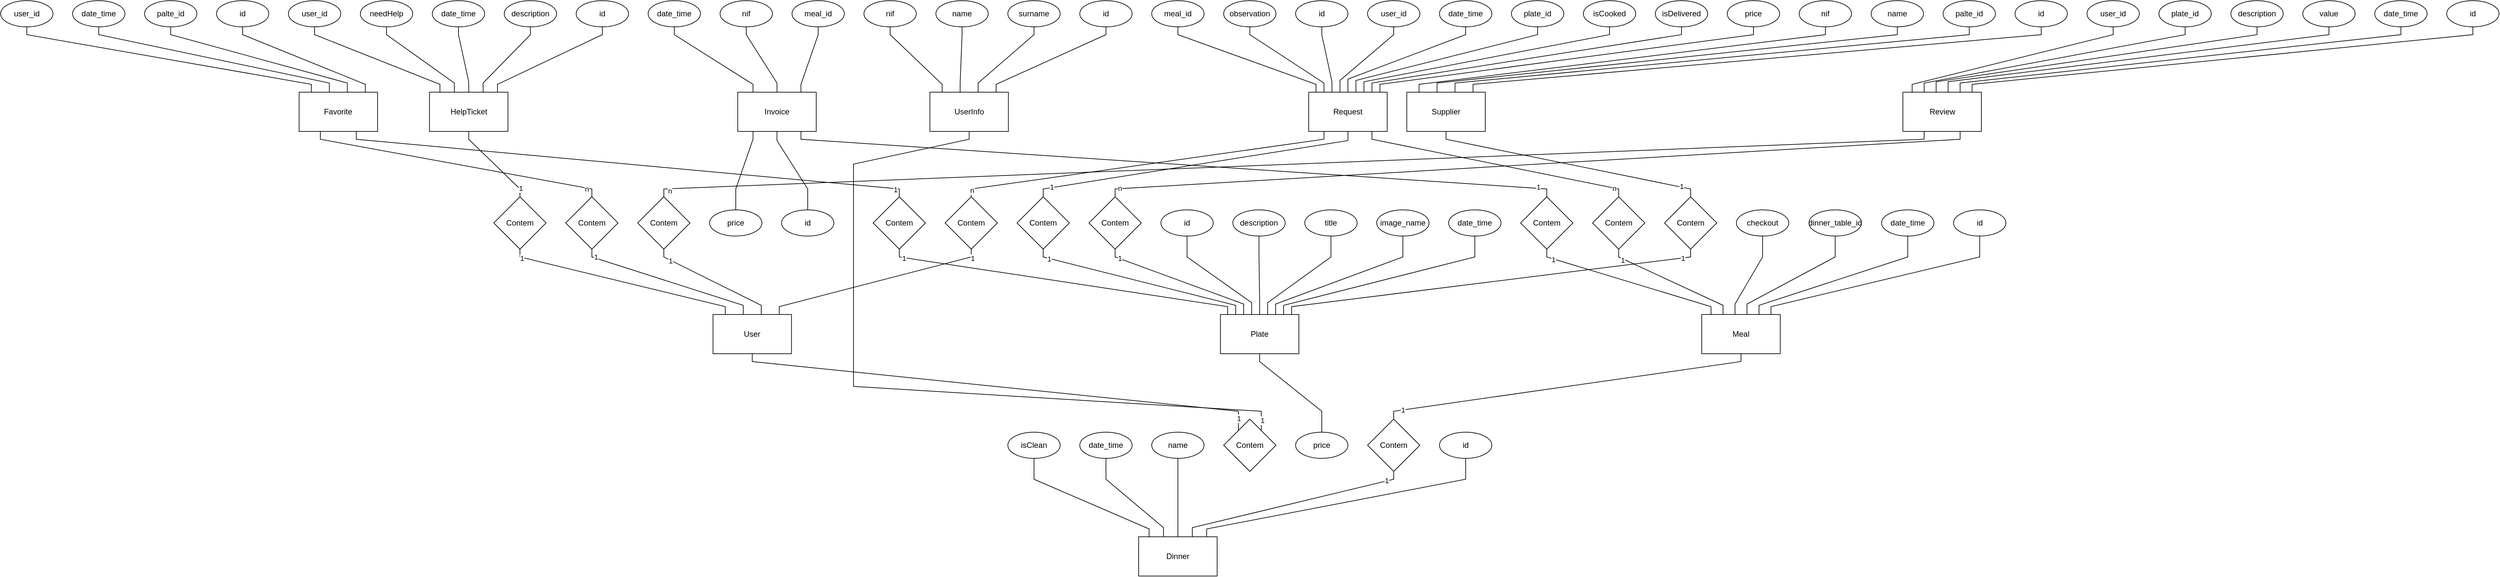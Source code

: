 <mxfile version="22.1.3" type="device">
  <diagram id="C5RBs43oDa-KdzZeNtuy" name="Page-1">
    <mxGraphModel dx="1100" dy="625" grid="1" gridSize="10" guides="1" tooltips="1" connect="1" arrows="1" fold="1" page="1" pageScale="1" pageWidth="827" pageHeight="1169" math="0" shadow="0">
      <root>
        <mxCell id="WIyWlLk6GJQsqaUBKTNV-0" />
        <mxCell id="WIyWlLk6GJQsqaUBKTNV-1" parent="WIyWlLk6GJQsqaUBKTNV-0" />
        <mxCell id="crTm-84iP_dX2z0zRbLP-1" value="Dinner" style="rounded=0;whiteSpace=wrap;html=1;" parent="WIyWlLk6GJQsqaUBKTNV-1" vertex="1">
          <mxGeometry x="1740" y="820" width="120" height="60" as="geometry" />
        </mxCell>
        <mxCell id="crTm-84iP_dX2z0zRbLP-44" style="edgeStyle=orthogonalEdgeStyle;rounded=0;orthogonalLoop=1;jettySize=auto;html=1;exitDx=0;exitDy=0;noEdgeStyle=1;orthogonal=1;endArrow=none;endFill=0;" parent="WIyWlLk6GJQsqaUBKTNV-1" source="crTm-84iP_dX2z0zRbLP-2" target="crTm-84iP_dX2z0zRbLP-41" edge="1">
          <mxGeometry relative="1" as="geometry">
            <Array as="points">
              <mxPoint x="488.833" y="212" />
              <mxPoint x="904" y="288" />
            </Array>
          </mxGeometry>
        </mxCell>
        <mxCell id="zlERrwY3Ksykcgf0b52f-71" value="n" style="edgeLabel;html=1;align=center;verticalAlign=middle;resizable=0;points=[];" vertex="1" connectable="0" parent="crTm-84iP_dX2z0zRbLP-44">
          <mxGeometry x="0.908" y="-1" relative="1" as="geometry">
            <mxPoint as="offset" />
          </mxGeometry>
        </mxCell>
        <mxCell id="crTm-84iP_dX2z0zRbLP-46" style="edgeStyle=orthogonalEdgeStyle;rounded=0;orthogonalLoop=1;jettySize=auto;html=1;exitDx=0;exitDy=0;noEdgeStyle=1;orthogonal=1;endArrow=none;endFill=0;" parent="WIyWlLk6GJQsqaUBKTNV-1" source="crTm-84iP_dX2z0zRbLP-2" target="crTm-84iP_dX2z0zRbLP-40" edge="1">
          <mxGeometry relative="1" as="geometry">
            <Array as="points">
              <mxPoint x="543.833" y="212" />
              <mxPoint x="1374" y="288" />
            </Array>
          </mxGeometry>
        </mxCell>
        <mxCell id="zlERrwY3Ksykcgf0b52f-74" value="1" style="edgeLabel;html=1;align=center;verticalAlign=middle;resizable=0;points=[];" vertex="1" connectable="0" parent="crTm-84iP_dX2z0zRbLP-46">
          <mxGeometry x="0.958" y="-1" relative="1" as="geometry">
            <mxPoint as="offset" />
          </mxGeometry>
        </mxCell>
        <mxCell id="crTm-84iP_dX2z0zRbLP-2" value="Favorite" style="rounded=0;whiteSpace=wrap;html=1;" parent="WIyWlLk6GJQsqaUBKTNV-1" vertex="1">
          <mxGeometry x="456.333" y="140" width="120" height="60" as="geometry" />
        </mxCell>
        <mxCell id="crTm-84iP_dX2z0zRbLP-42" style="edgeStyle=orthogonalEdgeStyle;rounded=0;orthogonalLoop=1;jettySize=auto;html=1;exitDx=0;exitDy=0;noEdgeStyle=1;orthogonal=1;endArrow=none;endFill=0;" parent="WIyWlLk6GJQsqaUBKTNV-1" source="crTm-84iP_dX2z0zRbLP-3" target="crTm-84iP_dX2z0zRbLP-39" edge="1">
          <mxGeometry relative="1" as="geometry">
            <Array as="points">
              <mxPoint x="715.667" y="212" />
              <mxPoint x="794" y="288" />
            </Array>
          </mxGeometry>
        </mxCell>
        <mxCell id="zlERrwY3Ksykcgf0b52f-58" value="1" style="edgeLabel;html=1;align=center;verticalAlign=middle;resizable=0;points=[];" vertex="1" connectable="0" parent="crTm-84iP_dX2z0zRbLP-42">
          <mxGeometry x="0.817" y="2" relative="1" as="geometry">
            <mxPoint x="-1" y="-1" as="offset" />
          </mxGeometry>
        </mxCell>
        <mxCell id="crTm-84iP_dX2z0zRbLP-3" value="HelpTicket" style="rounded=0;whiteSpace=wrap;html=1;" parent="WIyWlLk6GJQsqaUBKTNV-1" vertex="1">
          <mxGeometry x="655.667" y="140" width="120" height="60" as="geometry" />
        </mxCell>
        <mxCell id="crTm-84iP_dX2z0zRbLP-37" style="edgeStyle=orthogonalEdgeStyle;rounded=0;orthogonalLoop=1;jettySize=auto;html=1;exitDx=0;exitDy=0;noEdgeStyle=1;orthogonal=1;endArrow=none;endFill=0;" parent="WIyWlLk6GJQsqaUBKTNV-1" source="crTm-84iP_dX2z0zRbLP-4" target="crTm-84iP_dX2z0zRbLP-36" edge="1">
          <mxGeometry relative="1" as="geometry">
            <Array as="points">
              <mxPoint x="1223.667" y="212" />
              <mxPoint x="2364" y="288" />
            </Array>
          </mxGeometry>
        </mxCell>
        <mxCell id="zlERrwY3Ksykcgf0b52f-83" value="1" style="edgeLabel;html=1;align=center;verticalAlign=middle;resizable=0;points=[];" vertex="1" connectable="0" parent="crTm-84iP_dX2z0zRbLP-37">
          <mxGeometry x="0.957" y="2" relative="1" as="geometry">
            <mxPoint x="-1" as="offset" />
          </mxGeometry>
        </mxCell>
        <mxCell id="crTm-84iP_dX2z0zRbLP-79" style="edgeStyle=orthogonalEdgeStyle;rounded=0;orthogonalLoop=1;jettySize=auto;html=1;noEdgeStyle=1;orthogonal=1;endArrow=none;endFill=0;" parent="WIyWlLk6GJQsqaUBKTNV-1" source="crTm-84iP_dX2z0zRbLP-4" target="crTm-84iP_dX2z0zRbLP-74" edge="1">
          <mxGeometry relative="1" as="geometry">
            <Array as="points">
              <mxPoint x="1187" y="214" />
              <mxPoint x="1234" y="288" />
            </Array>
          </mxGeometry>
        </mxCell>
        <mxCell id="crTm-84iP_dX2z0zRbLP-80" style="edgeStyle=orthogonalEdgeStyle;rounded=0;orthogonalLoop=1;jettySize=auto;html=1;noEdgeStyle=1;orthogonal=1;endArrow=none;endFill=0;" parent="WIyWlLk6GJQsqaUBKTNV-1" source="crTm-84iP_dX2z0zRbLP-4" target="crTm-84iP_dX2z0zRbLP-75" edge="1">
          <mxGeometry relative="1" as="geometry">
            <Array as="points">
              <mxPoint x="1150.333" y="212" />
              <mxPoint x="1124" y="288" />
            </Array>
          </mxGeometry>
        </mxCell>
        <mxCell id="crTm-84iP_dX2z0zRbLP-4" value="Invoice" style="rounded=0;whiteSpace=wrap;html=1;" parent="WIyWlLk6GJQsqaUBKTNV-1" vertex="1">
          <mxGeometry x="1127" y="140" width="120" height="60" as="geometry" />
        </mxCell>
        <mxCell id="crTm-84iP_dX2z0zRbLP-34" style="edgeStyle=orthogonalEdgeStyle;rounded=0;orthogonalLoop=1;jettySize=auto;html=1;exitDx=0;exitDy=0;entryDx=0;entryDy=0;noEdgeStyle=1;orthogonal=1;endArrow=none;endFill=0;" parent="WIyWlLk6GJQsqaUBKTNV-1" source="crTm-84iP_dX2z0zRbLP-5" target="crTm-84iP_dX2z0zRbLP-33" edge="1">
          <mxGeometry relative="1" as="geometry">
            <Array as="points">
              <mxPoint x="2661" y="552" />
              <mxPoint x="2130" y="628" />
            </Array>
          </mxGeometry>
        </mxCell>
        <mxCell id="zlERrwY3Ksykcgf0b52f-62" value="1" style="edgeLabel;html=1;align=center;verticalAlign=middle;resizable=0;points=[];" vertex="1" connectable="0" parent="crTm-84iP_dX2z0zRbLP-34">
          <mxGeometry x="0.906" y="-1" relative="1" as="geometry">
            <mxPoint y="1" as="offset" />
          </mxGeometry>
        </mxCell>
        <mxCell id="crTm-84iP_dX2z0zRbLP-5" value="Meal" style="rounded=0;whiteSpace=wrap;html=1;" parent="WIyWlLk6GJQsqaUBKTNV-1" vertex="1">
          <mxGeometry x="2601" y="480" width="120" height="60" as="geometry" />
        </mxCell>
        <mxCell id="zlERrwY3Ksykcgf0b52f-44" style="edgeStyle=orthogonalEdgeStyle;rounded=0;orthogonalLoop=1;jettySize=auto;html=1;noEdgeStyle=1;orthogonal=1;endArrow=none;endFill=0;" edge="1" parent="WIyWlLk6GJQsqaUBKTNV-1" source="crTm-84iP_dX2z0zRbLP-6" target="zlERrwY3Ksykcgf0b52f-40">
          <mxGeometry relative="1" as="geometry">
            <Array as="points">
              <mxPoint x="1925" y="552" />
              <mxPoint x="2020" y="628" />
            </Array>
          </mxGeometry>
        </mxCell>
        <mxCell id="crTm-84iP_dX2z0zRbLP-6" value="Plate" style="rounded=0;whiteSpace=wrap;html=1;" parent="WIyWlLk6GJQsqaUBKTNV-1" vertex="1">
          <mxGeometry x="1865" y="480" width="120" height="60" as="geometry" />
        </mxCell>
        <mxCell id="crTm-84iP_dX2z0zRbLP-27" style="edgeStyle=orthogonalEdgeStyle;rounded=0;orthogonalLoop=1;jettySize=auto;html=1;exitDx=0;exitDy=0;noEdgeStyle=1;orthogonal=1;endArrow=none;endFill=0;" parent="WIyWlLk6GJQsqaUBKTNV-1" source="crTm-84iP_dX2z0zRbLP-7" target="crTm-84iP_dX2z0zRbLP-26" edge="1">
          <mxGeometry relative="1" as="geometry">
            <Array as="points">
              <mxPoint x="2060" y="214" />
              <mxPoint x="1594" y="288" />
            </Array>
          </mxGeometry>
        </mxCell>
        <mxCell id="zlERrwY3Ksykcgf0b52f-79" value="1" style="edgeLabel;html=1;align=center;verticalAlign=middle;resizable=0;points=[];" vertex="1" connectable="0" parent="crTm-84iP_dX2z0zRbLP-27">
          <mxGeometry x="0.901" y="-1" relative="1" as="geometry">
            <mxPoint as="offset" />
          </mxGeometry>
        </mxCell>
        <mxCell id="crTm-84iP_dX2z0zRbLP-28" style="edgeStyle=orthogonalEdgeStyle;rounded=0;orthogonalLoop=1;jettySize=auto;html=1;exitDx=0;exitDy=0;noEdgeStyle=1;orthogonal=1;endArrow=none;endFill=0;" parent="WIyWlLk6GJQsqaUBKTNV-1" source="crTm-84iP_dX2z0zRbLP-7" target="crTm-84iP_dX2z0zRbLP-24" edge="1">
          <mxGeometry relative="1" as="geometry">
            <Array as="points">
              <mxPoint x="2023.333" y="212" />
              <mxPoint x="1484" y="288" />
            </Array>
          </mxGeometry>
        </mxCell>
        <mxCell id="zlERrwY3Ksykcgf0b52f-77" value="n" style="edgeLabel;html=1;align=center;verticalAlign=middle;resizable=0;points=[];" vertex="1" connectable="0" parent="crTm-84iP_dX2z0zRbLP-28">
          <mxGeometry x="0.955" y="1" relative="1" as="geometry">
            <mxPoint y="1" as="offset" />
          </mxGeometry>
        </mxCell>
        <mxCell id="crTm-84iP_dX2z0zRbLP-29" style="edgeStyle=orthogonalEdgeStyle;rounded=0;orthogonalLoop=1;jettySize=auto;html=1;exitDx=0;exitDy=0;noEdgeStyle=1;orthogonal=1;endArrow=none;endFill=0;" parent="WIyWlLk6GJQsqaUBKTNV-1" source="crTm-84iP_dX2z0zRbLP-7" target="crTm-84iP_dX2z0zRbLP-25" edge="1">
          <mxGeometry relative="1" as="geometry">
            <Array as="points">
              <mxPoint x="2096.667" y="212" />
              <mxPoint x="2474" y="288" />
            </Array>
          </mxGeometry>
        </mxCell>
        <mxCell id="zlERrwY3Ksykcgf0b52f-85" value="n" style="edgeLabel;html=1;align=center;verticalAlign=middle;resizable=0;points=[];" vertex="1" connectable="0" parent="crTm-84iP_dX2z0zRbLP-29">
          <mxGeometry x="0.908" relative="1" as="geometry">
            <mxPoint as="offset" />
          </mxGeometry>
        </mxCell>
        <mxCell id="crTm-84iP_dX2z0zRbLP-7" value="Request" style="rounded=0;whiteSpace=wrap;html=1;" parent="WIyWlLk6GJQsqaUBKTNV-1" vertex="1">
          <mxGeometry x="2000" y="140" width="120" height="60" as="geometry" />
        </mxCell>
        <mxCell id="crTm-84iP_dX2z0zRbLP-20" style="edgeStyle=orthogonalEdgeStyle;rounded=0;orthogonalLoop=1;jettySize=auto;html=1;exitDx=0;exitDy=0;entryDx=0;entryDy=0;noEdgeStyle=1;orthogonal=1;endArrow=none;endFill=0;" parent="WIyWlLk6GJQsqaUBKTNV-1" source="crTm-84iP_dX2z0zRbLP-8" target="crTm-84iP_dX2z0zRbLP-18" edge="1">
          <mxGeometry relative="1" as="geometry">
            <Array as="points">
              <mxPoint x="2941" y="212" />
              <mxPoint x="1014" y="288" />
            </Array>
          </mxGeometry>
        </mxCell>
        <mxCell id="zlERrwY3Ksykcgf0b52f-73" value="n" style="edgeLabel;html=1;align=center;verticalAlign=middle;resizable=0;points=[];" vertex="1" connectable="0" parent="crTm-84iP_dX2z0zRbLP-20">
          <mxGeometry x="0.979" y="3" relative="1" as="geometry">
            <mxPoint as="offset" />
          </mxGeometry>
        </mxCell>
        <mxCell id="crTm-84iP_dX2z0zRbLP-21" style="edgeStyle=orthogonalEdgeStyle;rounded=0;orthogonalLoop=1;jettySize=auto;html=1;exitDx=0;exitDy=0;noEdgeStyle=1;orthogonal=1;endArrow=none;endFill=0;" parent="WIyWlLk6GJQsqaUBKTNV-1" source="crTm-84iP_dX2z0zRbLP-8" target="crTm-84iP_dX2z0zRbLP-19" edge="1">
          <mxGeometry relative="1" as="geometry">
            <Array as="points">
              <mxPoint x="2996" y="212" />
              <mxPoint x="1704" y="288" />
            </Array>
          </mxGeometry>
        </mxCell>
        <mxCell id="zlERrwY3Ksykcgf0b52f-81" value="n" style="edgeLabel;html=1;align=center;verticalAlign=middle;resizable=0;points=[];" vertex="1" connectable="0" parent="crTm-84iP_dX2z0zRbLP-21">
          <mxGeometry x="0.971" y="-1" relative="1" as="geometry">
            <mxPoint as="offset" />
          </mxGeometry>
        </mxCell>
        <mxCell id="crTm-84iP_dX2z0zRbLP-8" value="Review" style="rounded=0;whiteSpace=wrap;html=1;" parent="WIyWlLk6GJQsqaUBKTNV-1" vertex="1">
          <mxGeometry x="2908.5" y="140" width="120" height="60" as="geometry" />
        </mxCell>
        <mxCell id="crTm-84iP_dX2z0zRbLP-13" style="edgeStyle=orthogonalEdgeStyle;rounded=0;orthogonalLoop=1;jettySize=auto;html=1;exitDx=0;exitDy=0;entryDx=0;entryDy=0;noEdgeStyle=1;orthogonal=1;endArrow=none;endFill=0;" parent="WIyWlLk6GJQsqaUBKTNV-1" source="crTm-84iP_dX2z0zRbLP-9" target="crTm-84iP_dX2z0zRbLP-12" edge="1">
          <mxGeometry relative="1" as="geometry">
            <Array as="points">
              <mxPoint x="2210" y="212" />
              <mxPoint x="2584" y="288" />
            </Array>
          </mxGeometry>
        </mxCell>
        <mxCell id="zlERrwY3Ksykcgf0b52f-64" value="1" style="edgeLabel;html=1;align=center;verticalAlign=middle;resizable=0;points=[];" vertex="1" connectable="0" parent="crTm-84iP_dX2z0zRbLP-13">
          <mxGeometry x="0.867" y="1" relative="1" as="geometry">
            <mxPoint as="offset" />
          </mxGeometry>
        </mxCell>
        <mxCell id="crTm-84iP_dX2z0zRbLP-9" value="Supplier" style="rounded=0;whiteSpace=wrap;html=1;" parent="WIyWlLk6GJQsqaUBKTNV-1" vertex="1">
          <mxGeometry x="2150" y="140" width="120" height="60" as="geometry" />
        </mxCell>
        <mxCell id="crTm-84iP_dX2z0zRbLP-17" style="edgeStyle=orthogonalEdgeStyle;rounded=0;orthogonalLoop=1;jettySize=auto;html=1;noEdgeStyle=1;orthogonal=1;endArrow=none;endFill=0;" parent="WIyWlLk6GJQsqaUBKTNV-1" source="crTm-84iP_dX2z0zRbLP-10" target="crTm-84iP_dX2z0zRbLP-15" edge="1">
          <mxGeometry relative="1" as="geometry">
            <Array as="points">
              <mxPoint x="1480.8" y="212" />
              <mxPoint x="1304" y="250" />
              <mxPoint x="1304" y="430" />
              <mxPoint x="1304" y="430" />
              <mxPoint x="1304" y="590" />
              <mxPoint x="1927.5" y="628" />
            </Array>
          </mxGeometry>
        </mxCell>
        <mxCell id="zlERrwY3Ksykcgf0b52f-60" value="1" style="edgeLabel;html=1;align=center;verticalAlign=middle;resizable=0;points=[];" vertex="1" connectable="0" parent="crTm-84iP_dX2z0zRbLP-17">
          <mxGeometry x="0.974" y="1" relative="1" as="geometry">
            <mxPoint as="offset" />
          </mxGeometry>
        </mxCell>
        <mxCell id="crTm-84iP_dX2z0zRbLP-10" value="UserInfo" style="rounded=0;whiteSpace=wrap;html=1;" parent="WIyWlLk6GJQsqaUBKTNV-1" vertex="1">
          <mxGeometry x="1420.8" y="140" width="120" height="60" as="geometry" />
        </mxCell>
        <mxCell id="crTm-84iP_dX2z0zRbLP-16" style="edgeStyle=orthogonalEdgeStyle;rounded=0;orthogonalLoop=1;jettySize=auto;html=1;exitDx=0;exitDy=0;noEdgeStyle=1;orthogonal=1;endArrow=none;endFill=0;" parent="WIyWlLk6GJQsqaUBKTNV-1" source="crTm-84iP_dX2z0zRbLP-11" target="crTm-84iP_dX2z0zRbLP-15" edge="1">
          <mxGeometry relative="1" as="geometry">
            <Array as="points">
              <mxPoint x="1149.2" y="552" />
              <mxPoint x="1892.5" y="628" />
            </Array>
          </mxGeometry>
        </mxCell>
        <mxCell id="zlERrwY3Ksykcgf0b52f-61" value="1" style="edgeLabel;html=1;align=center;verticalAlign=middle;resizable=0;points=[];" vertex="1" connectable="0" parent="crTm-84iP_dX2z0zRbLP-16">
          <mxGeometry x="0.953" relative="1" as="geometry">
            <mxPoint as="offset" />
          </mxGeometry>
        </mxCell>
        <mxCell id="crTm-84iP_dX2z0zRbLP-11" value="User" style="rounded=0;whiteSpace=wrap;html=1;" parent="WIyWlLk6GJQsqaUBKTNV-1" vertex="1">
          <mxGeometry x="1089.2" y="480" width="120" height="60" as="geometry" />
        </mxCell>
        <mxCell id="crTm-84iP_dX2z0zRbLP-14" style="edgeStyle=orthogonalEdgeStyle;rounded=0;orthogonalLoop=1;jettySize=auto;html=1;exitDx=0;exitDy=0;noEdgeStyle=1;orthogonal=1;endArrow=none;endFill=0;" parent="WIyWlLk6GJQsqaUBKTNV-1" source="crTm-84iP_dX2z0zRbLP-12" target="crTm-84iP_dX2z0zRbLP-6" edge="1">
          <mxGeometry relative="1" as="geometry">
            <Array as="points">
              <mxPoint x="2584" y="392" />
              <mxPoint x="1973.889" y="468" />
            </Array>
          </mxGeometry>
        </mxCell>
        <mxCell id="zlERrwY3Ksykcgf0b52f-65" value="1" style="edgeLabel;html=1;align=center;verticalAlign=middle;resizable=0;points=[];" vertex="1" connectable="0" parent="crTm-84iP_dX2z0zRbLP-14">
          <mxGeometry x="-0.925" relative="1" as="geometry">
            <mxPoint as="offset" />
          </mxGeometry>
        </mxCell>
        <mxCell id="crTm-84iP_dX2z0zRbLP-12" value="Contem" style="rhombus;whiteSpace=wrap;html=1;" parent="WIyWlLk6GJQsqaUBKTNV-1" vertex="1">
          <mxGeometry x="2544" y="300" width="80" height="80" as="geometry" />
        </mxCell>
        <mxCell id="crTm-84iP_dX2z0zRbLP-15" value="Contem" style="rhombus;whiteSpace=wrap;html=1;" parent="WIyWlLk6GJQsqaUBKTNV-1" vertex="1">
          <mxGeometry x="1870" y="640" width="80" height="80" as="geometry" />
        </mxCell>
        <mxCell id="crTm-84iP_dX2z0zRbLP-23" style="edgeStyle=orthogonalEdgeStyle;rounded=0;orthogonalLoop=1;jettySize=auto;html=1;exitDx=0;exitDy=0;entryDx=0;entryDy=0;noEdgeStyle=1;orthogonal=1;endArrow=none;endFill=0;" parent="WIyWlLk6GJQsqaUBKTNV-1" source="crTm-84iP_dX2z0zRbLP-18" target="crTm-84iP_dX2z0zRbLP-11" edge="1">
          <mxGeometry relative="1" as="geometry">
            <Array as="points">
              <mxPoint x="1014" y="392" />
              <mxPoint x="1162.95" y="466" />
            </Array>
          </mxGeometry>
        </mxCell>
        <mxCell id="zlERrwY3Ksykcgf0b52f-72" value="1" style="edgeLabel;html=1;align=center;verticalAlign=middle;resizable=0;points=[];" vertex="1" connectable="0" parent="crTm-84iP_dX2z0zRbLP-23">
          <mxGeometry x="-0.761" y="-1" relative="1" as="geometry">
            <mxPoint as="offset" />
          </mxGeometry>
        </mxCell>
        <mxCell id="crTm-84iP_dX2z0zRbLP-18" value="Contem" style="rhombus;whiteSpace=wrap;html=1;" parent="WIyWlLk6GJQsqaUBKTNV-1" vertex="1">
          <mxGeometry x="974" y="300" width="80" height="80" as="geometry" />
        </mxCell>
        <mxCell id="crTm-84iP_dX2z0zRbLP-22" style="edgeStyle=orthogonalEdgeStyle;rounded=0;orthogonalLoop=1;jettySize=auto;html=1;noEdgeStyle=1;orthogonal=1;endArrow=none;endFill=0;" parent="WIyWlLk6GJQsqaUBKTNV-1" source="crTm-84iP_dX2z0zRbLP-19" target="crTm-84iP_dX2z0zRbLP-6" edge="1">
          <mxGeometry relative="1" as="geometry">
            <Array as="points">
              <mxPoint x="1704" y="392" />
              <mxPoint x="1900.556" y="464" />
            </Array>
          </mxGeometry>
        </mxCell>
        <mxCell id="zlERrwY3Ksykcgf0b52f-80" value="1" style="edgeLabel;html=1;align=center;verticalAlign=middle;resizable=0;points=[];" vertex="1" connectable="0" parent="crTm-84iP_dX2z0zRbLP-22">
          <mxGeometry x="-0.836" y="1" relative="1" as="geometry">
            <mxPoint x="-1" as="offset" />
          </mxGeometry>
        </mxCell>
        <mxCell id="crTm-84iP_dX2z0zRbLP-19" value="Contem" style="rhombus;whiteSpace=wrap;html=1;" parent="WIyWlLk6GJQsqaUBKTNV-1" vertex="1">
          <mxGeometry x="1664" y="300" width="80" height="80" as="geometry" />
        </mxCell>
        <mxCell id="crTm-84iP_dX2z0zRbLP-31" style="edgeStyle=orthogonalEdgeStyle;rounded=0;orthogonalLoop=1;jettySize=auto;html=1;noEdgeStyle=1;orthogonal=1;endArrow=none;endFill=0;" parent="WIyWlLk6GJQsqaUBKTNV-1" source="crTm-84iP_dX2z0zRbLP-24" target="crTm-84iP_dX2z0zRbLP-11" edge="1">
          <mxGeometry relative="1" as="geometry">
            <Array as="points">
              <mxPoint x="1484" y="392" />
              <mxPoint x="1190.45" y="468" />
            </Array>
          </mxGeometry>
        </mxCell>
        <mxCell id="zlERrwY3Ksykcgf0b52f-76" value="1" style="edgeLabel;html=1;align=center;verticalAlign=middle;resizable=0;points=[];" vertex="1" connectable="0" parent="crTm-84iP_dX2z0zRbLP-31">
          <mxGeometry x="-0.927" y="2" relative="1" as="geometry">
            <mxPoint x="1" as="offset" />
          </mxGeometry>
        </mxCell>
        <mxCell id="crTm-84iP_dX2z0zRbLP-24" value="Contem" style="rhombus;whiteSpace=wrap;html=1;" parent="WIyWlLk6GJQsqaUBKTNV-1" vertex="1">
          <mxGeometry x="1444" y="300" width="80" height="80" as="geometry" />
        </mxCell>
        <mxCell id="crTm-84iP_dX2z0zRbLP-30" style="edgeStyle=orthogonalEdgeStyle;rounded=0;orthogonalLoop=1;jettySize=auto;html=1;exitDx=0;exitDy=0;noEdgeStyle=1;orthogonal=1;endArrow=none;endFill=0;" parent="WIyWlLk6GJQsqaUBKTNV-1" source="crTm-84iP_dX2z0zRbLP-25" target="crTm-84iP_dX2z0zRbLP-5" edge="1">
          <mxGeometry relative="1" as="geometry">
            <Array as="points">
              <mxPoint x="2474" y="392" />
              <mxPoint x="2633.5" y="466" />
            </Array>
          </mxGeometry>
        </mxCell>
        <mxCell id="zlERrwY3Ksykcgf0b52f-84" value="1" style="edgeLabel;html=1;align=center;verticalAlign=middle;resizable=0;points=[];" vertex="1" connectable="0" parent="crTm-84iP_dX2z0zRbLP-30">
          <mxGeometry x="-0.821" y="-2" relative="1" as="geometry">
            <mxPoint x="1" as="offset" />
          </mxGeometry>
        </mxCell>
        <mxCell id="crTm-84iP_dX2z0zRbLP-25" value="Contem" style="rhombus;whiteSpace=wrap;html=1;" parent="WIyWlLk6GJQsqaUBKTNV-1" vertex="1">
          <mxGeometry x="2434" y="300" width="80" height="80" as="geometry" />
        </mxCell>
        <mxCell id="crTm-84iP_dX2z0zRbLP-32" style="edgeStyle=orthogonalEdgeStyle;rounded=0;orthogonalLoop=1;jettySize=auto;html=1;noEdgeStyle=1;orthogonal=1;endArrow=none;endFill=0;" parent="WIyWlLk6GJQsqaUBKTNV-1" source="crTm-84iP_dX2z0zRbLP-26" target="crTm-84iP_dX2z0zRbLP-6" edge="1">
          <mxGeometry relative="1" as="geometry">
            <Array as="points">
              <mxPoint x="1594" y="392" />
              <mxPoint x="1888.333" y="466" />
            </Array>
          </mxGeometry>
        </mxCell>
        <mxCell id="zlERrwY3Ksykcgf0b52f-78" value="1" style="edgeLabel;html=1;align=center;verticalAlign=middle;resizable=0;points=[];" vertex="1" connectable="0" parent="crTm-84iP_dX2z0zRbLP-32">
          <mxGeometry x="-0.873" y="-1" relative="1" as="geometry">
            <mxPoint as="offset" />
          </mxGeometry>
        </mxCell>
        <mxCell id="crTm-84iP_dX2z0zRbLP-26" value="Contem" style="rhombus;whiteSpace=wrap;html=1;" parent="WIyWlLk6GJQsqaUBKTNV-1" vertex="1">
          <mxGeometry x="1554" y="300" width="80" height="80" as="geometry" />
        </mxCell>
        <mxCell id="crTm-84iP_dX2z0zRbLP-35" style="edgeStyle=orthogonalEdgeStyle;rounded=0;orthogonalLoop=1;jettySize=auto;html=1;exitDx=0;exitDy=0;noEdgeStyle=1;orthogonal=1;endArrow=none;endFill=0;" parent="WIyWlLk6GJQsqaUBKTNV-1" source="crTm-84iP_dX2z0zRbLP-33" target="crTm-84iP_dX2z0zRbLP-1" edge="1">
          <mxGeometry relative="1" as="geometry">
            <Array as="points">
              <mxPoint x="2130" y="732" />
              <mxPoint x="1822" y="806" />
            </Array>
          </mxGeometry>
        </mxCell>
        <mxCell id="zlERrwY3Ksykcgf0b52f-63" value="1" style="edgeLabel;html=1;align=center;verticalAlign=middle;resizable=0;points=[];" vertex="1" connectable="0" parent="crTm-84iP_dX2z0zRbLP-35">
          <mxGeometry x="-0.863" y="-1" relative="1" as="geometry">
            <mxPoint as="offset" />
          </mxGeometry>
        </mxCell>
        <mxCell id="crTm-84iP_dX2z0zRbLP-33" value="Contem" style="rhombus;whiteSpace=wrap;html=1;" parent="WIyWlLk6GJQsqaUBKTNV-1" vertex="1">
          <mxGeometry x="2090" y="640" width="80" height="80" as="geometry" />
        </mxCell>
        <mxCell id="crTm-84iP_dX2z0zRbLP-38" style="edgeStyle=orthogonalEdgeStyle;rounded=0;orthogonalLoop=1;jettySize=auto;html=1;noEdgeStyle=1;orthogonal=1;endArrow=none;endFill=0;" parent="WIyWlLk6GJQsqaUBKTNV-1" source="crTm-84iP_dX2z0zRbLP-36" target="crTm-84iP_dX2z0zRbLP-5" edge="1">
          <mxGeometry relative="1" as="geometry">
            <Array as="points">
              <mxPoint x="2364" y="392" />
              <mxPoint x="2615.167" y="468" />
            </Array>
          </mxGeometry>
        </mxCell>
        <mxCell id="zlERrwY3Ksykcgf0b52f-82" value="1" style="edgeLabel;html=1;align=center;verticalAlign=middle;resizable=0;points=[];" vertex="1" connectable="0" parent="crTm-84iP_dX2z0zRbLP-38">
          <mxGeometry x="-0.842" y="-1" relative="1" as="geometry">
            <mxPoint as="offset" />
          </mxGeometry>
        </mxCell>
        <mxCell id="crTm-84iP_dX2z0zRbLP-36" value="Contem" style="rhombus;whiteSpace=wrap;html=1;" parent="WIyWlLk6GJQsqaUBKTNV-1" vertex="1">
          <mxGeometry x="2324" y="300" width="80" height="80" as="geometry" />
        </mxCell>
        <mxCell id="crTm-84iP_dX2z0zRbLP-43" style="edgeStyle=orthogonalEdgeStyle;rounded=0;orthogonalLoop=1;jettySize=auto;html=1;noEdgeStyle=1;orthogonal=1;endArrow=none;endFill=0;" parent="WIyWlLk6GJQsqaUBKTNV-1" source="crTm-84iP_dX2z0zRbLP-39" target="crTm-84iP_dX2z0zRbLP-11" edge="1">
          <mxGeometry relative="1" as="geometry">
            <Array as="points">
              <mxPoint x="794" y="392" />
              <mxPoint x="1107.95" y="468" />
            </Array>
          </mxGeometry>
        </mxCell>
        <mxCell id="zlERrwY3Ksykcgf0b52f-59" value="1" style="edgeLabel;html=1;align=center;verticalAlign=middle;resizable=0;points=[];" vertex="1" connectable="0" parent="crTm-84iP_dX2z0zRbLP-43">
          <mxGeometry x="-0.91" y="-1" relative="1" as="geometry">
            <mxPoint as="offset" />
          </mxGeometry>
        </mxCell>
        <mxCell id="crTm-84iP_dX2z0zRbLP-39" value="Contem" style="rhombus;whiteSpace=wrap;html=1;" parent="WIyWlLk6GJQsqaUBKTNV-1" vertex="1">
          <mxGeometry x="754" y="300" width="80" height="80" as="geometry" />
        </mxCell>
        <mxCell id="crTm-84iP_dX2z0zRbLP-47" style="edgeStyle=orthogonalEdgeStyle;rounded=0;orthogonalLoop=1;jettySize=auto;html=1;noEdgeStyle=1;orthogonal=1;endArrow=none;endFill=0;" parent="WIyWlLk6GJQsqaUBKTNV-1" source="crTm-84iP_dX2z0zRbLP-40" target="crTm-84iP_dX2z0zRbLP-6" edge="1">
          <mxGeometry relative="1" as="geometry">
            <Array as="points">
              <mxPoint x="1374" y="392" />
              <mxPoint x="1876.111" y="468" />
            </Array>
          </mxGeometry>
        </mxCell>
        <mxCell id="zlERrwY3Ksykcgf0b52f-75" value="1" style="edgeLabel;html=1;align=center;verticalAlign=middle;resizable=0;points=[];" vertex="1" connectable="0" parent="crTm-84iP_dX2z0zRbLP-47">
          <mxGeometry x="-0.93" y="-1" relative="1" as="geometry">
            <mxPoint as="offset" />
          </mxGeometry>
        </mxCell>
        <mxCell id="crTm-84iP_dX2z0zRbLP-40" value="Contem" style="rhombus;whiteSpace=wrap;html=1;" parent="WIyWlLk6GJQsqaUBKTNV-1" vertex="1">
          <mxGeometry x="1334" y="300" width="80" height="80" as="geometry" />
        </mxCell>
        <mxCell id="crTm-84iP_dX2z0zRbLP-45" style="edgeStyle=orthogonalEdgeStyle;rounded=0;orthogonalLoop=1;jettySize=auto;html=1;noEdgeStyle=1;orthogonal=1;endArrow=none;endFill=0;" parent="WIyWlLk6GJQsqaUBKTNV-1" source="crTm-84iP_dX2z0zRbLP-41" target="crTm-84iP_dX2z0zRbLP-11" edge="1">
          <mxGeometry relative="1" as="geometry">
            <Array as="points">
              <mxPoint x="904" y="392" />
              <mxPoint x="1135.45" y="466" />
            </Array>
          </mxGeometry>
        </mxCell>
        <mxCell id="zlERrwY3Ksykcgf0b52f-67" value="1" style="edgeLabel;html=1;align=center;verticalAlign=middle;resizable=0;points=[];" vertex="1" connectable="0" parent="crTm-84iP_dX2z0zRbLP-45">
          <mxGeometry x="-0.87" y="2" relative="1" as="geometry">
            <mxPoint as="offset" />
          </mxGeometry>
        </mxCell>
        <mxCell id="crTm-84iP_dX2z0zRbLP-41" value="Contem" style="rhombus;whiteSpace=wrap;html=1;" parent="WIyWlLk6GJQsqaUBKTNV-1" vertex="1">
          <mxGeometry x="864" y="300" width="80" height="80" as="geometry" />
        </mxCell>
        <mxCell id="crTm-84iP_dX2z0zRbLP-52" style="edgeStyle=orthogonalEdgeStyle;rounded=0;orthogonalLoop=1;jettySize=auto;html=1;noEdgeStyle=1;orthogonal=1;endArrow=none;endFill=0;" parent="WIyWlLk6GJQsqaUBKTNV-1" source="crTm-84iP_dX2z0zRbLP-48" target="crTm-84iP_dX2z0zRbLP-1" edge="1">
          <mxGeometry relative="1" as="geometry">
            <mxPoint x="960" y="760" as="targetPoint" />
            <Array as="points">
              <mxPoint x="2240" y="732" />
              <mxPoint x="1844" y="808" />
            </Array>
          </mxGeometry>
        </mxCell>
        <mxCell id="crTm-84iP_dX2z0zRbLP-48" value="id" style="ellipse;whiteSpace=wrap;html=1;" parent="WIyWlLk6GJQsqaUBKTNV-1" vertex="1">
          <mxGeometry x="2200" y="660" width="80" height="40" as="geometry" />
        </mxCell>
        <mxCell id="crTm-84iP_dX2z0zRbLP-53" style="edgeStyle=orthogonalEdgeStyle;rounded=0;orthogonalLoop=1;jettySize=auto;html=1;noEdgeStyle=1;orthogonal=1;endArrow=none;endFill=0;" parent="WIyWlLk6GJQsqaUBKTNV-1" source="crTm-84iP_dX2z0zRbLP-49" target="crTm-84iP_dX2z0zRbLP-1" edge="1">
          <mxGeometry relative="1" as="geometry">
            <Array as="points">
              <mxPoint x="1580" y="732" />
              <mxPoint x="1756" y="808" />
            </Array>
          </mxGeometry>
        </mxCell>
        <mxCell id="crTm-84iP_dX2z0zRbLP-49" value="isClean" style="ellipse;whiteSpace=wrap;html=1;" parent="WIyWlLk6GJQsqaUBKTNV-1" vertex="1">
          <mxGeometry x="1540" y="660" width="80" height="40" as="geometry" />
        </mxCell>
        <mxCell id="crTm-84iP_dX2z0zRbLP-55" style="edgeStyle=orthogonalEdgeStyle;rounded=0;orthogonalLoop=1;jettySize=auto;html=1;noEdgeStyle=1;orthogonal=1;endArrow=none;endFill=0;" parent="WIyWlLk6GJQsqaUBKTNV-1" source="crTm-84iP_dX2z0zRbLP-50" target="crTm-84iP_dX2z0zRbLP-1" edge="1">
          <mxGeometry relative="1" as="geometry">
            <Array as="points">
              <mxPoint x="1690" y="732" />
              <mxPoint x="1778" y="806" />
            </Array>
          </mxGeometry>
        </mxCell>
        <mxCell id="crTm-84iP_dX2z0zRbLP-50" value="date_time" style="ellipse;whiteSpace=wrap;html=1;" parent="WIyWlLk6GJQsqaUBKTNV-1" vertex="1">
          <mxGeometry x="1650" y="660" width="80" height="40" as="geometry" />
        </mxCell>
        <mxCell id="crTm-84iP_dX2z0zRbLP-54" style="edgeStyle=orthogonalEdgeStyle;rounded=0;orthogonalLoop=1;jettySize=auto;html=1;noEdgeStyle=1;orthogonal=1;endArrow=none;endFill=0;" parent="WIyWlLk6GJQsqaUBKTNV-1" source="crTm-84iP_dX2z0zRbLP-51" target="crTm-84iP_dX2z0zRbLP-1" edge="1">
          <mxGeometry relative="1" as="geometry">
            <Array as="points">
              <mxPoint x="1800" y="732" />
              <mxPoint x="1800" y="804" />
            </Array>
          </mxGeometry>
        </mxCell>
        <mxCell id="crTm-84iP_dX2z0zRbLP-51" value="name" style="ellipse;whiteSpace=wrap;html=1;" parent="WIyWlLk6GJQsqaUBKTNV-1" vertex="1">
          <mxGeometry x="1760" y="660" width="80" height="40" as="geometry" />
        </mxCell>
        <mxCell id="crTm-84iP_dX2z0zRbLP-60" style="edgeStyle=orthogonalEdgeStyle;rounded=0;orthogonalLoop=1;jettySize=auto;html=1;exitDx=0;exitDy=0;noEdgeStyle=1;orthogonal=1;endArrow=none;endFill=0;" parent="WIyWlLk6GJQsqaUBKTNV-1" source="crTm-84iP_dX2z0zRbLP-56" target="crTm-84iP_dX2z0zRbLP-2" edge="1">
          <mxGeometry relative="1" as="geometry">
            <Array as="points">
              <mxPoint x="370" y="52" />
              <mxPoint x="557.583" y="128" />
            </Array>
          </mxGeometry>
        </mxCell>
        <mxCell id="crTm-84iP_dX2z0zRbLP-56" value="id" style="ellipse;whiteSpace=wrap;html=1;" parent="WIyWlLk6GJQsqaUBKTNV-1" vertex="1">
          <mxGeometry x="330" width="80" height="40" as="geometry" />
        </mxCell>
        <mxCell id="crTm-84iP_dX2z0zRbLP-61" style="edgeStyle=orthogonalEdgeStyle;rounded=0;orthogonalLoop=1;jettySize=auto;html=1;noEdgeStyle=1;orthogonal=1;endArrow=none;endFill=0;" parent="WIyWlLk6GJQsqaUBKTNV-1" source="crTm-84iP_dX2z0zRbLP-57" target="crTm-84iP_dX2z0zRbLP-2" edge="1">
          <mxGeometry relative="1" as="geometry">
            <mxPoint x="590" y="40" as="sourcePoint" />
            <Array as="points">
              <mxPoint x="40" y="52" />
              <mxPoint x="475.083" y="128" />
            </Array>
          </mxGeometry>
        </mxCell>
        <mxCell id="crTm-84iP_dX2z0zRbLP-57" value="user_id" style="ellipse;whiteSpace=wrap;html=1;" parent="WIyWlLk6GJQsqaUBKTNV-1" vertex="1">
          <mxGeometry width="80" height="40" as="geometry" />
        </mxCell>
        <mxCell id="crTm-84iP_dX2z0zRbLP-62" style="edgeStyle=orthogonalEdgeStyle;rounded=0;orthogonalLoop=1;jettySize=auto;html=1;noEdgeStyle=1;orthogonal=1;endArrow=none;endFill=0;" parent="WIyWlLk6GJQsqaUBKTNV-1" source="crTm-84iP_dX2z0zRbLP-58" target="crTm-84iP_dX2z0zRbLP-2" edge="1">
          <mxGeometry relative="1" as="geometry">
            <Array as="points">
              <mxPoint x="150" y="52" />
              <mxPoint x="502.583" y="126" />
            </Array>
          </mxGeometry>
        </mxCell>
        <mxCell id="crTm-84iP_dX2z0zRbLP-58" value="date_time" style="ellipse;whiteSpace=wrap;html=1;" parent="WIyWlLk6GJQsqaUBKTNV-1" vertex="1">
          <mxGeometry x="110" width="80" height="40" as="geometry" />
        </mxCell>
        <mxCell id="crTm-84iP_dX2z0zRbLP-63" style="edgeStyle=orthogonalEdgeStyle;rounded=0;orthogonalLoop=1;jettySize=auto;html=1;noEdgeStyle=1;orthogonal=1;endArrow=none;endFill=0;" parent="WIyWlLk6GJQsqaUBKTNV-1" source="crTm-84iP_dX2z0zRbLP-59" target="crTm-84iP_dX2z0zRbLP-2" edge="1">
          <mxGeometry relative="1" as="geometry">
            <Array as="points">
              <mxPoint x="260" y="52" />
              <mxPoint x="530.083" y="126" />
            </Array>
          </mxGeometry>
        </mxCell>
        <mxCell id="crTm-84iP_dX2z0zRbLP-59" value="palte_id" style="ellipse;whiteSpace=wrap;html=1;" parent="WIyWlLk6GJQsqaUBKTNV-1" vertex="1">
          <mxGeometry x="220" width="80" height="40" as="geometry" />
        </mxCell>
        <mxCell id="crTm-84iP_dX2z0zRbLP-69" style="edgeStyle=orthogonalEdgeStyle;rounded=0;orthogonalLoop=1;jettySize=auto;html=1;noEdgeStyle=1;orthogonal=1;endArrow=none;endFill=0;" parent="WIyWlLk6GJQsqaUBKTNV-1" source="crTm-84iP_dX2z0zRbLP-64" target="crTm-84iP_dX2z0zRbLP-3" edge="1">
          <mxGeometry relative="1" as="geometry">
            <Array as="points">
              <mxPoint x="920" y="52" />
              <mxPoint x="759.667" y="128" />
            </Array>
          </mxGeometry>
        </mxCell>
        <mxCell id="crTm-84iP_dX2z0zRbLP-64" value="id" style="ellipse;whiteSpace=wrap;html=1;" parent="WIyWlLk6GJQsqaUBKTNV-1" vertex="1">
          <mxGeometry x="880" width="80" height="40" as="geometry" />
        </mxCell>
        <mxCell id="crTm-84iP_dX2z0zRbLP-70" style="edgeStyle=orthogonalEdgeStyle;rounded=0;orthogonalLoop=1;jettySize=auto;html=1;noEdgeStyle=1;orthogonal=1;endArrow=none;endFill=0;" parent="WIyWlLk6GJQsqaUBKTNV-1" source="crTm-84iP_dX2z0zRbLP-65" target="crTm-84iP_dX2z0zRbLP-3" edge="1">
          <mxGeometry relative="1" as="geometry">
            <Array as="points">
              <mxPoint x="480" y="52" />
              <mxPoint x="671.667" y="128" />
            </Array>
          </mxGeometry>
        </mxCell>
        <mxCell id="crTm-84iP_dX2z0zRbLP-65" value="user_id" style="ellipse;whiteSpace=wrap;html=1;" parent="WIyWlLk6GJQsqaUBKTNV-1" vertex="1">
          <mxGeometry x="440" width="80" height="40" as="geometry" />
        </mxCell>
        <mxCell id="crTm-84iP_dX2z0zRbLP-71" style="edgeStyle=orthogonalEdgeStyle;rounded=0;orthogonalLoop=1;jettySize=auto;html=1;noEdgeStyle=1;orthogonal=1;endArrow=none;endFill=0;" parent="WIyWlLk6GJQsqaUBKTNV-1" source="crTm-84iP_dX2z0zRbLP-66" target="crTm-84iP_dX2z0zRbLP-3" edge="1">
          <mxGeometry relative="1" as="geometry">
            <Array as="points">
              <mxPoint x="590" y="52" />
              <mxPoint x="693.667" y="126" />
            </Array>
            <mxPoint x="580" y="20" as="sourcePoint" />
          </mxGeometry>
        </mxCell>
        <mxCell id="crTm-84iP_dX2z0zRbLP-66" value="needHelp" style="ellipse;whiteSpace=wrap;html=1;" parent="WIyWlLk6GJQsqaUBKTNV-1" vertex="1">
          <mxGeometry x="550" width="80" height="40" as="geometry" />
        </mxCell>
        <mxCell id="crTm-84iP_dX2z0zRbLP-73" style="edgeStyle=orthogonalEdgeStyle;rounded=0;orthogonalLoop=1;jettySize=auto;html=1;noEdgeStyle=1;orthogonal=1;endArrow=none;endFill=0;" parent="WIyWlLk6GJQsqaUBKTNV-1" source="crTm-84iP_dX2z0zRbLP-67" target="crTm-84iP_dX2z0zRbLP-3" edge="1">
          <mxGeometry relative="1" as="geometry">
            <Array as="points">
              <mxPoint x="700" y="52" />
              <mxPoint x="715.667" y="124" />
            </Array>
          </mxGeometry>
        </mxCell>
        <mxCell id="crTm-84iP_dX2z0zRbLP-67" value="date_time" style="ellipse;whiteSpace=wrap;html=1;" parent="WIyWlLk6GJQsqaUBKTNV-1" vertex="1">
          <mxGeometry x="660" width="80" height="40" as="geometry" />
        </mxCell>
        <mxCell id="crTm-84iP_dX2z0zRbLP-72" style="edgeStyle=orthogonalEdgeStyle;rounded=0;orthogonalLoop=1;jettySize=auto;html=1;noEdgeStyle=1;orthogonal=1;endArrow=none;endFill=0;" parent="WIyWlLk6GJQsqaUBKTNV-1" source="crTm-84iP_dX2z0zRbLP-68" target="crTm-84iP_dX2z0zRbLP-3" edge="1">
          <mxGeometry relative="1" as="geometry">
            <Array as="points">
              <mxPoint x="810" y="52" />
              <mxPoint x="737.667" y="126" />
            </Array>
          </mxGeometry>
        </mxCell>
        <mxCell id="crTm-84iP_dX2z0zRbLP-68" value="description" style="ellipse;whiteSpace=wrap;html=1;" parent="WIyWlLk6GJQsqaUBKTNV-1" vertex="1">
          <mxGeometry x="770" width="80" height="40" as="geometry" />
        </mxCell>
        <mxCell id="crTm-84iP_dX2z0zRbLP-74" value="id" style="ellipse;whiteSpace=wrap;html=1;" parent="WIyWlLk6GJQsqaUBKTNV-1" vertex="1">
          <mxGeometry x="1194" y="320" width="80" height="40" as="geometry" />
        </mxCell>
        <mxCell id="crTm-84iP_dX2z0zRbLP-75" value="price" style="ellipse;whiteSpace=wrap;html=1;" parent="WIyWlLk6GJQsqaUBKTNV-1" vertex="1">
          <mxGeometry x="1084" y="320" width="80" height="40" as="geometry" />
        </mxCell>
        <mxCell id="crTm-84iP_dX2z0zRbLP-81" style="edgeStyle=orthogonalEdgeStyle;rounded=0;orthogonalLoop=1;jettySize=auto;html=1;noEdgeStyle=1;orthogonal=1;endArrow=none;endFill=0;" parent="WIyWlLk6GJQsqaUBKTNV-1" source="crTm-84iP_dX2z0zRbLP-76" target="crTm-84iP_dX2z0zRbLP-4" edge="1">
          <mxGeometry relative="1" as="geometry">
            <mxPoint x="1470" y="40" as="sourcePoint" />
            <Array as="points">
              <mxPoint x="1250" y="52" />
              <mxPoint x="1223.667" y="128" />
            </Array>
          </mxGeometry>
        </mxCell>
        <mxCell id="crTm-84iP_dX2z0zRbLP-76" value="meal_id" style="ellipse;whiteSpace=wrap;html=1;" parent="WIyWlLk6GJQsqaUBKTNV-1" vertex="1">
          <mxGeometry x="1210" width="80" height="40" as="geometry" />
        </mxCell>
        <mxCell id="crTm-84iP_dX2z0zRbLP-82" style="edgeStyle=orthogonalEdgeStyle;rounded=0;orthogonalLoop=1;jettySize=auto;html=1;noEdgeStyle=1;orthogonal=1;endArrow=none;endFill=0;" parent="WIyWlLk6GJQsqaUBKTNV-1" source="crTm-84iP_dX2z0zRbLP-77" target="crTm-84iP_dX2z0zRbLP-4" edge="1">
          <mxGeometry relative="1" as="geometry">
            <mxPoint x="1580" y="30" as="sourcePoint" />
            <Array as="points">
              <mxPoint x="1030" y="52" />
              <mxPoint x="1150.333" y="128" />
            </Array>
          </mxGeometry>
        </mxCell>
        <mxCell id="crTm-84iP_dX2z0zRbLP-77" value="date_time" style="ellipse;whiteSpace=wrap;html=1;" parent="WIyWlLk6GJQsqaUBKTNV-1" vertex="1">
          <mxGeometry x="990" width="80" height="40" as="geometry" />
        </mxCell>
        <mxCell id="crTm-84iP_dX2z0zRbLP-83" style="edgeStyle=orthogonalEdgeStyle;rounded=0;orthogonalLoop=1;jettySize=auto;html=1;noEdgeStyle=1;orthogonal=1;endArrow=none;endFill=0;" parent="WIyWlLk6GJQsqaUBKTNV-1" source="crTm-84iP_dX2z0zRbLP-78" target="crTm-84iP_dX2z0zRbLP-4" edge="1">
          <mxGeometry relative="1" as="geometry">
            <Array as="points">
              <mxPoint x="1140" y="52" />
              <mxPoint x="1187" y="126" />
            </Array>
          </mxGeometry>
        </mxCell>
        <mxCell id="crTm-84iP_dX2z0zRbLP-78" value="nif" style="ellipse;whiteSpace=wrap;html=1;" parent="WIyWlLk6GJQsqaUBKTNV-1" vertex="1">
          <mxGeometry x="1100" width="80" height="40" as="geometry" />
        </mxCell>
        <mxCell id="crTm-84iP_dX2z0zRbLP-89" style="edgeStyle=orthogonalEdgeStyle;rounded=0;orthogonalLoop=1;jettySize=auto;html=1;noEdgeStyle=1;orthogonal=1;endArrow=none;endFill=0;" parent="WIyWlLk6GJQsqaUBKTNV-1" source="crTm-84iP_dX2z0zRbLP-85" target="crTm-84iP_dX2z0zRbLP-10" edge="1">
          <mxGeometry relative="1" as="geometry">
            <Array as="points">
              <mxPoint x="1690" y="52" />
              <mxPoint x="1522.05" y="128" />
            </Array>
          </mxGeometry>
        </mxCell>
        <mxCell id="crTm-84iP_dX2z0zRbLP-85" value="id" style="ellipse;whiteSpace=wrap;html=1;" parent="WIyWlLk6GJQsqaUBKTNV-1" vertex="1">
          <mxGeometry x="1650" width="80" height="40" as="geometry" />
        </mxCell>
        <mxCell id="crTm-84iP_dX2z0zRbLP-90" style="edgeStyle=orthogonalEdgeStyle;rounded=0;orthogonalLoop=1;jettySize=auto;html=1;noEdgeStyle=1;orthogonal=1;endArrow=none;endFill=0;" parent="WIyWlLk6GJQsqaUBKTNV-1" source="crTm-84iP_dX2z0zRbLP-86" target="crTm-84iP_dX2z0zRbLP-10" edge="1">
          <mxGeometry relative="1" as="geometry">
            <Array as="points">
              <mxPoint x="1360" y="52" />
              <mxPoint x="1439.55" y="128" />
            </Array>
          </mxGeometry>
        </mxCell>
        <mxCell id="crTm-84iP_dX2z0zRbLP-86" value="nif" style="ellipse;whiteSpace=wrap;html=1;" parent="WIyWlLk6GJQsqaUBKTNV-1" vertex="1">
          <mxGeometry x="1320" width="80" height="40" as="geometry" />
        </mxCell>
        <mxCell id="crTm-84iP_dX2z0zRbLP-91" style="edgeStyle=orthogonalEdgeStyle;rounded=0;orthogonalLoop=1;jettySize=auto;html=1;noEdgeStyle=1;orthogonal=1;endArrow=none;endFill=0;" parent="WIyWlLk6GJQsqaUBKTNV-1" source="crTm-84iP_dX2z0zRbLP-87" target="crTm-84iP_dX2z0zRbLP-10" edge="1">
          <mxGeometry relative="1" as="geometry">
            <Array as="points">
              <mxPoint x="1470" y="52" />
              <mxPoint x="1467.05" y="126" />
            </Array>
          </mxGeometry>
        </mxCell>
        <mxCell id="crTm-84iP_dX2z0zRbLP-87" value="name" style="ellipse;whiteSpace=wrap;html=1;" parent="WIyWlLk6GJQsqaUBKTNV-1" vertex="1">
          <mxGeometry x="1430" width="80" height="40" as="geometry" />
        </mxCell>
        <mxCell id="crTm-84iP_dX2z0zRbLP-92" style="edgeStyle=orthogonalEdgeStyle;rounded=0;orthogonalLoop=1;jettySize=auto;html=1;noEdgeStyle=1;orthogonal=1;endArrow=none;endFill=0;" parent="WIyWlLk6GJQsqaUBKTNV-1" source="crTm-84iP_dX2z0zRbLP-88" target="crTm-84iP_dX2z0zRbLP-10" edge="1">
          <mxGeometry relative="1" as="geometry">
            <Array as="points">
              <mxPoint x="1580" y="52" />
              <mxPoint x="1494.55" y="126" />
            </Array>
          </mxGeometry>
        </mxCell>
        <mxCell id="crTm-84iP_dX2z0zRbLP-88" value="surname" style="ellipse;whiteSpace=wrap;html=1;" parent="WIyWlLk6GJQsqaUBKTNV-1" vertex="1">
          <mxGeometry x="1540" width="80" height="40" as="geometry" />
        </mxCell>
        <mxCell id="zlERrwY3Ksykcgf0b52f-12" style="edgeStyle=orthogonalEdgeStyle;rounded=0;orthogonalLoop=1;jettySize=auto;html=1;noEdgeStyle=1;orthogonal=1;endArrow=none;endFill=0;" edge="1" parent="WIyWlLk6GJQsqaUBKTNV-1" source="zlERrwY3Ksykcgf0b52f-0" target="crTm-84iP_dX2z0zRbLP-7">
          <mxGeometry relative="1" as="geometry">
            <Array as="points">
              <mxPoint x="2680" y="52" />
              <mxPoint x="2108.889" y="128" />
            </Array>
          </mxGeometry>
        </mxCell>
        <mxCell id="zlERrwY3Ksykcgf0b52f-0" value="price" style="ellipse;whiteSpace=wrap;html=1;" vertex="1" parent="WIyWlLk6GJQsqaUBKTNV-1">
          <mxGeometry x="2640" width="80" height="40" as="geometry" />
        </mxCell>
        <mxCell id="zlERrwY3Ksykcgf0b52f-13" style="edgeStyle=orthogonalEdgeStyle;rounded=0;orthogonalLoop=1;jettySize=auto;html=1;noEdgeStyle=1;orthogonal=1;endArrow=none;endFill=0;" edge="1" parent="WIyWlLk6GJQsqaUBKTNV-1" source="zlERrwY3Ksykcgf0b52f-1" target="crTm-84iP_dX2z0zRbLP-7">
          <mxGeometry relative="1" as="geometry">
            <Array as="points">
              <mxPoint x="1800" y="52" />
              <mxPoint x="2011.111" y="128" />
            </Array>
          </mxGeometry>
        </mxCell>
        <mxCell id="zlERrwY3Ksykcgf0b52f-1" value="meal_id" style="ellipse;whiteSpace=wrap;html=1;" vertex="1" parent="WIyWlLk6GJQsqaUBKTNV-1">
          <mxGeometry x="1760" width="80" height="40" as="geometry" />
        </mxCell>
        <mxCell id="zlERrwY3Ksykcgf0b52f-14" style="edgeStyle=orthogonalEdgeStyle;rounded=0;orthogonalLoop=1;jettySize=auto;html=1;noEdgeStyle=1;orthogonal=1;endArrow=none;endFill=0;" edge="1" parent="WIyWlLk6GJQsqaUBKTNV-1" source="zlERrwY3Ksykcgf0b52f-2" target="crTm-84iP_dX2z0zRbLP-7">
          <mxGeometry relative="1" as="geometry">
            <Array as="points">
              <mxPoint x="1910" y="52" />
              <mxPoint x="2023.333" y="126" />
            </Array>
          </mxGeometry>
        </mxCell>
        <mxCell id="zlERrwY3Ksykcgf0b52f-2" value="observation" style="ellipse;whiteSpace=wrap;html=1;" vertex="1" parent="WIyWlLk6GJQsqaUBKTNV-1">
          <mxGeometry x="1870" width="80" height="40" as="geometry" />
        </mxCell>
        <mxCell id="zlERrwY3Ksykcgf0b52f-9" style="edgeStyle=orthogonalEdgeStyle;rounded=0;orthogonalLoop=1;jettySize=auto;html=1;noEdgeStyle=1;orthogonal=1;endArrow=none;endFill=0;" edge="1" parent="WIyWlLk6GJQsqaUBKTNV-1" source="zlERrwY3Ksykcgf0b52f-3" target="crTm-84iP_dX2z0zRbLP-7">
          <mxGeometry relative="1" as="geometry">
            <Array as="points">
              <mxPoint x="2020" y="52" />
              <mxPoint x="2035.556" y="124" />
            </Array>
          </mxGeometry>
        </mxCell>
        <mxCell id="zlERrwY3Ksykcgf0b52f-3" value="id" style="ellipse;whiteSpace=wrap;html=1;" vertex="1" parent="WIyWlLk6GJQsqaUBKTNV-1">
          <mxGeometry x="1980" width="80" height="40" as="geometry" />
        </mxCell>
        <mxCell id="zlERrwY3Ksykcgf0b52f-10" style="edgeStyle=orthogonalEdgeStyle;rounded=0;orthogonalLoop=1;jettySize=auto;html=1;noEdgeStyle=1;orthogonal=1;endArrow=none;endFill=0;" edge="1" parent="WIyWlLk6GJQsqaUBKTNV-1" source="zlERrwY3Ksykcgf0b52f-4" target="crTm-84iP_dX2z0zRbLP-7">
          <mxGeometry relative="1" as="geometry">
            <Array as="points">
              <mxPoint x="2130" y="52" />
              <mxPoint x="2047.778" y="122" />
            </Array>
          </mxGeometry>
        </mxCell>
        <mxCell id="zlERrwY3Ksykcgf0b52f-4" value="user_id" style="ellipse;whiteSpace=wrap;html=1;" vertex="1" parent="WIyWlLk6GJQsqaUBKTNV-1">
          <mxGeometry x="2090" width="80" height="40" as="geometry" />
        </mxCell>
        <mxCell id="zlERrwY3Ksykcgf0b52f-11" style="edgeStyle=orthogonalEdgeStyle;rounded=0;orthogonalLoop=1;jettySize=auto;html=1;noEdgeStyle=1;orthogonal=1;endArrow=none;endFill=0;" edge="1" parent="WIyWlLk6GJQsqaUBKTNV-1" source="zlERrwY3Ksykcgf0b52f-5" target="crTm-84iP_dX2z0zRbLP-7">
          <mxGeometry relative="1" as="geometry">
            <Array as="points">
              <mxPoint x="2240" y="52" />
              <mxPoint x="2060" y="120" />
            </Array>
          </mxGeometry>
        </mxCell>
        <mxCell id="zlERrwY3Ksykcgf0b52f-5" value="date_time" style="ellipse;whiteSpace=wrap;html=1;" vertex="1" parent="WIyWlLk6GJQsqaUBKTNV-1">
          <mxGeometry x="2200" width="80" height="40" as="geometry" />
        </mxCell>
        <mxCell id="zlERrwY3Ksykcgf0b52f-15" style="edgeStyle=orthogonalEdgeStyle;rounded=0;orthogonalLoop=1;jettySize=auto;html=1;noEdgeStyle=1;orthogonal=1;endArrow=none;endFill=0;" edge="1" parent="WIyWlLk6GJQsqaUBKTNV-1" source="zlERrwY3Ksykcgf0b52f-6" target="crTm-84iP_dX2z0zRbLP-7">
          <mxGeometry relative="1" as="geometry">
            <Array as="points">
              <mxPoint x="2350" y="52" />
              <mxPoint x="2072.222" y="122" />
            </Array>
          </mxGeometry>
        </mxCell>
        <mxCell id="zlERrwY3Ksykcgf0b52f-6" value="plate_id" style="ellipse;whiteSpace=wrap;html=1;" vertex="1" parent="WIyWlLk6GJQsqaUBKTNV-1">
          <mxGeometry x="2310" width="80" height="40" as="geometry" />
        </mxCell>
        <mxCell id="zlERrwY3Ksykcgf0b52f-16" style="edgeStyle=orthogonalEdgeStyle;rounded=0;orthogonalLoop=1;jettySize=auto;html=1;noEdgeStyle=1;orthogonal=1;endArrow=none;endFill=0;" edge="1" parent="WIyWlLk6GJQsqaUBKTNV-1" source="zlERrwY3Ksykcgf0b52f-7" target="crTm-84iP_dX2z0zRbLP-7">
          <mxGeometry relative="1" as="geometry">
            <Array as="points">
              <mxPoint x="2460" y="52" />
              <mxPoint x="2084.444" y="124" />
            </Array>
          </mxGeometry>
        </mxCell>
        <mxCell id="zlERrwY3Ksykcgf0b52f-7" value="isCooked" style="ellipse;whiteSpace=wrap;html=1;" vertex="1" parent="WIyWlLk6GJQsqaUBKTNV-1">
          <mxGeometry x="2420" width="80" height="40" as="geometry" />
        </mxCell>
        <mxCell id="zlERrwY3Ksykcgf0b52f-17" style="edgeStyle=orthogonalEdgeStyle;rounded=0;orthogonalLoop=1;jettySize=auto;html=1;noEdgeStyle=1;orthogonal=1;endArrow=none;endFill=0;" edge="1" parent="WIyWlLk6GJQsqaUBKTNV-1" source="zlERrwY3Ksykcgf0b52f-8" target="crTm-84iP_dX2z0zRbLP-7">
          <mxGeometry relative="1" as="geometry">
            <Array as="points">
              <mxPoint x="2570" y="52" />
              <mxPoint x="2096.667" y="126" />
            </Array>
          </mxGeometry>
        </mxCell>
        <mxCell id="zlERrwY3Ksykcgf0b52f-8" value="isDelivered" style="ellipse;whiteSpace=wrap;html=1;" vertex="1" parent="WIyWlLk6GJQsqaUBKTNV-1">
          <mxGeometry x="2530" width="80" height="40" as="geometry" />
        </mxCell>
        <mxCell id="zlERrwY3Ksykcgf0b52f-22" style="edgeStyle=orthogonalEdgeStyle;rounded=0;orthogonalLoop=1;jettySize=auto;html=1;noEdgeStyle=1;orthogonal=1;endArrow=none;endFill=0;" edge="1" parent="WIyWlLk6GJQsqaUBKTNV-1" source="zlERrwY3Ksykcgf0b52f-18" target="crTm-84iP_dX2z0zRbLP-9">
          <mxGeometry relative="1" as="geometry">
            <Array as="points">
              <mxPoint x="3120" y="52" />
              <mxPoint x="2251.25" y="128" />
            </Array>
          </mxGeometry>
        </mxCell>
        <mxCell id="zlERrwY3Ksykcgf0b52f-18" value="id" style="ellipse;whiteSpace=wrap;html=1;" vertex="1" parent="WIyWlLk6GJQsqaUBKTNV-1">
          <mxGeometry x="3080" width="80" height="40" as="geometry" />
        </mxCell>
        <mxCell id="zlERrwY3Ksykcgf0b52f-23" style="edgeStyle=orthogonalEdgeStyle;rounded=0;orthogonalLoop=1;jettySize=auto;html=1;noEdgeStyle=1;orthogonal=1;endArrow=none;endFill=0;" edge="1" parent="WIyWlLk6GJQsqaUBKTNV-1" source="zlERrwY3Ksykcgf0b52f-19" target="crTm-84iP_dX2z0zRbLP-9">
          <mxGeometry relative="1" as="geometry">
            <Array as="points">
              <mxPoint x="2790" y="52" />
              <mxPoint x="2168.75" y="128" />
            </Array>
          </mxGeometry>
        </mxCell>
        <mxCell id="zlERrwY3Ksykcgf0b52f-19" value="nif" style="ellipse;whiteSpace=wrap;html=1;" vertex="1" parent="WIyWlLk6GJQsqaUBKTNV-1">
          <mxGeometry x="2750" width="80" height="40" as="geometry" />
        </mxCell>
        <mxCell id="zlERrwY3Ksykcgf0b52f-24" style="edgeStyle=orthogonalEdgeStyle;rounded=0;orthogonalLoop=1;jettySize=auto;html=1;noEdgeStyle=1;orthogonal=1;endArrow=none;endFill=0;" edge="1" parent="WIyWlLk6GJQsqaUBKTNV-1" source="zlERrwY3Ksykcgf0b52f-20" target="crTm-84iP_dX2z0zRbLP-9">
          <mxGeometry relative="1" as="geometry">
            <Array as="points">
              <mxPoint x="2900" y="52" />
              <mxPoint x="2196.25" y="126" />
            </Array>
          </mxGeometry>
        </mxCell>
        <mxCell id="zlERrwY3Ksykcgf0b52f-20" value="name" style="ellipse;whiteSpace=wrap;html=1;" vertex="1" parent="WIyWlLk6GJQsqaUBKTNV-1">
          <mxGeometry x="2860" width="80" height="40" as="geometry" />
        </mxCell>
        <mxCell id="zlERrwY3Ksykcgf0b52f-25" style="edgeStyle=orthogonalEdgeStyle;rounded=0;orthogonalLoop=1;jettySize=auto;html=1;noEdgeStyle=1;orthogonal=1;endArrow=none;endFill=0;" edge="1" parent="WIyWlLk6GJQsqaUBKTNV-1" source="zlERrwY3Ksykcgf0b52f-21" target="crTm-84iP_dX2z0zRbLP-9">
          <mxGeometry relative="1" as="geometry">
            <Array as="points">
              <mxPoint x="3010" y="52" />
              <mxPoint x="2223.75" y="126" />
            </Array>
          </mxGeometry>
        </mxCell>
        <mxCell id="zlERrwY3Ksykcgf0b52f-21" value="palte_id" style="ellipse;whiteSpace=wrap;html=1;" vertex="1" parent="WIyWlLk6GJQsqaUBKTNV-1">
          <mxGeometry x="2970" width="80" height="40" as="geometry" />
        </mxCell>
        <mxCell id="zlERrwY3Ksykcgf0b52f-32" style="edgeStyle=orthogonalEdgeStyle;rounded=0;orthogonalLoop=1;jettySize=auto;html=1;noEdgeStyle=1;orthogonal=1;endArrow=none;endFill=0;" edge="1" parent="WIyWlLk6GJQsqaUBKTNV-1" source="zlERrwY3Ksykcgf0b52f-26" target="crTm-84iP_dX2z0zRbLP-8">
          <mxGeometry relative="1" as="geometry">
            <Array as="points">
              <mxPoint x="3780" y="52" />
              <mxPoint x="3014.333" y="128" />
            </Array>
          </mxGeometry>
        </mxCell>
        <mxCell id="zlERrwY3Ksykcgf0b52f-26" value="id" style="ellipse;whiteSpace=wrap;html=1;" vertex="1" parent="WIyWlLk6GJQsqaUBKTNV-1">
          <mxGeometry x="3740" width="80" height="40" as="geometry" />
        </mxCell>
        <mxCell id="zlERrwY3Ksykcgf0b52f-33" style="edgeStyle=orthogonalEdgeStyle;rounded=0;orthogonalLoop=1;jettySize=auto;html=1;noEdgeStyle=1;orthogonal=1;endArrow=none;endFill=0;" edge="1" parent="WIyWlLk6GJQsqaUBKTNV-1" source="zlERrwY3Ksykcgf0b52f-27" target="crTm-84iP_dX2z0zRbLP-8">
          <mxGeometry relative="1" as="geometry">
            <Array as="points">
              <mxPoint x="3230" y="52" />
              <mxPoint x="2922.667" y="128" />
            </Array>
          </mxGeometry>
        </mxCell>
        <mxCell id="zlERrwY3Ksykcgf0b52f-27" value="user_id" style="ellipse;whiteSpace=wrap;html=1;" vertex="1" parent="WIyWlLk6GJQsqaUBKTNV-1">
          <mxGeometry x="3190" width="80" height="40" as="geometry" />
        </mxCell>
        <mxCell id="zlERrwY3Ksykcgf0b52f-34" style="edgeStyle=orthogonalEdgeStyle;rounded=0;orthogonalLoop=1;jettySize=auto;html=1;noEdgeStyle=1;orthogonal=1;endArrow=none;endFill=0;" edge="1" parent="WIyWlLk6GJQsqaUBKTNV-1" source="zlERrwY3Ksykcgf0b52f-28" target="crTm-84iP_dX2z0zRbLP-8">
          <mxGeometry relative="1" as="geometry">
            <mxPoint x="320" y="530" as="sourcePoint" />
            <Array as="points">
              <mxPoint x="3340" y="52" />
              <mxPoint x="2941" y="126" />
            </Array>
          </mxGeometry>
        </mxCell>
        <mxCell id="zlERrwY3Ksykcgf0b52f-28" value="plate_id" style="ellipse;whiteSpace=wrap;html=1;" vertex="1" parent="WIyWlLk6GJQsqaUBKTNV-1">
          <mxGeometry x="3300" width="80" height="40" as="geometry" />
        </mxCell>
        <mxCell id="zlERrwY3Ksykcgf0b52f-35" style="edgeStyle=orthogonalEdgeStyle;rounded=0;orthogonalLoop=1;jettySize=auto;html=1;noEdgeStyle=1;orthogonal=1;endArrow=none;endFill=0;" edge="1" parent="WIyWlLk6GJQsqaUBKTNV-1" source="zlERrwY3Ksykcgf0b52f-29" target="crTm-84iP_dX2z0zRbLP-8">
          <mxGeometry relative="1" as="geometry">
            <Array as="points">
              <mxPoint x="3450" y="52" />
              <mxPoint x="2959.333" y="124" />
            </Array>
          </mxGeometry>
        </mxCell>
        <mxCell id="zlERrwY3Ksykcgf0b52f-29" value="description" style="ellipse;whiteSpace=wrap;html=1;" vertex="1" parent="WIyWlLk6GJQsqaUBKTNV-1">
          <mxGeometry x="3410" width="80" height="40" as="geometry" />
        </mxCell>
        <mxCell id="zlERrwY3Ksykcgf0b52f-36" style="edgeStyle=orthogonalEdgeStyle;rounded=0;orthogonalLoop=1;jettySize=auto;html=1;noEdgeStyle=1;orthogonal=1;endArrow=none;endFill=0;" edge="1" parent="WIyWlLk6GJQsqaUBKTNV-1" source="zlERrwY3Ksykcgf0b52f-30" target="crTm-84iP_dX2z0zRbLP-8">
          <mxGeometry relative="1" as="geometry">
            <Array as="points">
              <mxPoint x="3560" y="52" />
              <mxPoint x="2977.667" y="124" />
            </Array>
          </mxGeometry>
        </mxCell>
        <mxCell id="zlERrwY3Ksykcgf0b52f-30" value="value" style="ellipse;whiteSpace=wrap;html=1;" vertex="1" parent="WIyWlLk6GJQsqaUBKTNV-1">
          <mxGeometry x="3520" width="80" height="40" as="geometry" />
        </mxCell>
        <mxCell id="zlERrwY3Ksykcgf0b52f-37" style="edgeStyle=orthogonalEdgeStyle;rounded=0;orthogonalLoop=1;jettySize=auto;html=1;noEdgeStyle=1;orthogonal=1;endArrow=none;endFill=0;" edge="1" parent="WIyWlLk6GJQsqaUBKTNV-1" source="zlERrwY3Ksykcgf0b52f-31" target="crTm-84iP_dX2z0zRbLP-8">
          <mxGeometry relative="1" as="geometry">
            <Array as="points">
              <mxPoint x="3670" y="52" />
              <mxPoint x="2996.0" y="126" />
            </Array>
          </mxGeometry>
        </mxCell>
        <mxCell id="zlERrwY3Ksykcgf0b52f-31" value="date_time" style="ellipse;whiteSpace=wrap;html=1;" vertex="1" parent="WIyWlLk6GJQsqaUBKTNV-1">
          <mxGeometry x="3630" width="80" height="40" as="geometry" />
        </mxCell>
        <mxCell id="zlERrwY3Ksykcgf0b52f-47" style="edgeStyle=orthogonalEdgeStyle;rounded=0;orthogonalLoop=1;jettySize=auto;html=1;noEdgeStyle=1;orthogonal=1;endArrow=none;endFill=0;" edge="1" parent="WIyWlLk6GJQsqaUBKTNV-1" source="zlERrwY3Ksykcgf0b52f-38" target="crTm-84iP_dX2z0zRbLP-6">
          <mxGeometry relative="1" as="geometry">
            <Array as="points">
              <mxPoint x="1814" y="392" />
              <mxPoint x="1912.778" y="462" />
            </Array>
          </mxGeometry>
        </mxCell>
        <mxCell id="zlERrwY3Ksykcgf0b52f-38" value="id" style="ellipse;whiteSpace=wrap;html=1;" vertex="1" parent="WIyWlLk6GJQsqaUBKTNV-1">
          <mxGeometry x="1774" y="320" width="80" height="40" as="geometry" />
        </mxCell>
        <mxCell id="zlERrwY3Ksykcgf0b52f-46" style="edgeStyle=orthogonalEdgeStyle;rounded=0;orthogonalLoop=1;jettySize=auto;html=1;noEdgeStyle=1;orthogonal=1;endArrow=none;endFill=0;" edge="1" parent="WIyWlLk6GJQsqaUBKTNV-1" source="zlERrwY3Ksykcgf0b52f-39" target="crTm-84iP_dX2z0zRbLP-6">
          <mxGeometry relative="1" as="geometry">
            <Array as="points">
              <mxPoint x="1924" y="392" />
              <mxPoint x="1925.0" y="460" />
            </Array>
          </mxGeometry>
        </mxCell>
        <mxCell id="zlERrwY3Ksykcgf0b52f-39" value="description" style="ellipse;whiteSpace=wrap;html=1;" vertex="1" parent="WIyWlLk6GJQsqaUBKTNV-1">
          <mxGeometry x="1884" y="320" width="80" height="40" as="geometry" />
        </mxCell>
        <mxCell id="zlERrwY3Ksykcgf0b52f-40" value="price" style="ellipse;whiteSpace=wrap;html=1;" vertex="1" parent="WIyWlLk6GJQsqaUBKTNV-1">
          <mxGeometry x="1980" y="660" width="80" height="40" as="geometry" />
        </mxCell>
        <mxCell id="zlERrwY3Ksykcgf0b52f-48" style="edgeStyle=orthogonalEdgeStyle;rounded=0;orthogonalLoop=1;jettySize=auto;html=1;noEdgeStyle=1;orthogonal=1;endArrow=none;endFill=0;" edge="1" parent="WIyWlLk6GJQsqaUBKTNV-1" source="zlERrwY3Ksykcgf0b52f-41" target="crTm-84iP_dX2z0zRbLP-6">
          <mxGeometry relative="1" as="geometry">
            <Array as="points">
              <mxPoint x="2034" y="392" />
              <mxPoint x="1937.222" y="462" />
            </Array>
          </mxGeometry>
        </mxCell>
        <mxCell id="zlERrwY3Ksykcgf0b52f-41" value="title" style="ellipse;whiteSpace=wrap;html=1;" vertex="1" parent="WIyWlLk6GJQsqaUBKTNV-1">
          <mxGeometry x="1994" y="320" width="80" height="40" as="geometry" />
        </mxCell>
        <mxCell id="zlERrwY3Ksykcgf0b52f-49" style="edgeStyle=orthogonalEdgeStyle;rounded=0;orthogonalLoop=1;jettySize=auto;html=1;noEdgeStyle=1;orthogonal=1;endArrow=none;endFill=0;" edge="1" parent="WIyWlLk6GJQsqaUBKTNV-1" source="zlERrwY3Ksykcgf0b52f-42" target="crTm-84iP_dX2z0zRbLP-6">
          <mxGeometry relative="1" as="geometry">
            <Array as="points">
              <mxPoint x="2144" y="392" />
              <mxPoint x="1949.444" y="464" />
            </Array>
          </mxGeometry>
        </mxCell>
        <mxCell id="zlERrwY3Ksykcgf0b52f-42" value="image_name" style="ellipse;whiteSpace=wrap;html=1;" vertex="1" parent="WIyWlLk6GJQsqaUBKTNV-1">
          <mxGeometry x="2104" y="320" width="80" height="40" as="geometry" />
        </mxCell>
        <mxCell id="zlERrwY3Ksykcgf0b52f-45" style="edgeStyle=orthogonalEdgeStyle;rounded=0;orthogonalLoop=1;jettySize=auto;html=1;noEdgeStyle=1;orthogonal=1;endArrow=none;endFill=0;" edge="1" parent="WIyWlLk6GJQsqaUBKTNV-1" source="zlERrwY3Ksykcgf0b52f-43" target="crTm-84iP_dX2z0zRbLP-6">
          <mxGeometry relative="1" as="geometry">
            <Array as="points">
              <mxPoint x="2254" y="392" />
              <mxPoint x="1961.667" y="466" />
            </Array>
          </mxGeometry>
        </mxCell>
        <mxCell id="zlERrwY3Ksykcgf0b52f-43" value="date_time" style="ellipse;whiteSpace=wrap;html=1;" vertex="1" parent="WIyWlLk6GJQsqaUBKTNV-1">
          <mxGeometry x="2214" y="320" width="80" height="40" as="geometry" />
        </mxCell>
        <mxCell id="zlERrwY3Ksykcgf0b52f-54" style="edgeStyle=orthogonalEdgeStyle;rounded=0;orthogonalLoop=1;jettySize=auto;html=1;noEdgeStyle=1;orthogonal=1;endArrow=none;endFill=0;" edge="1" parent="WIyWlLk6GJQsqaUBKTNV-1" source="zlERrwY3Ksykcgf0b52f-50" target="crTm-84iP_dX2z0zRbLP-5">
          <mxGeometry relative="1" as="geometry">
            <Array as="points">
              <mxPoint x="3026" y="392" />
              <mxPoint x="2706.833" y="468" />
            </Array>
          </mxGeometry>
        </mxCell>
        <mxCell id="zlERrwY3Ksykcgf0b52f-50" value="id" style="ellipse;whiteSpace=wrap;html=1;" vertex="1" parent="WIyWlLk6GJQsqaUBKTNV-1">
          <mxGeometry x="2986" y="320" width="80" height="40" as="geometry" />
        </mxCell>
        <mxCell id="zlERrwY3Ksykcgf0b52f-55" style="edgeStyle=orthogonalEdgeStyle;rounded=0;orthogonalLoop=1;jettySize=auto;html=1;noEdgeStyle=1;orthogonal=1;endArrow=none;endFill=0;" edge="1" parent="WIyWlLk6GJQsqaUBKTNV-1" source="zlERrwY3Ksykcgf0b52f-51" target="crTm-84iP_dX2z0zRbLP-5">
          <mxGeometry relative="1" as="geometry">
            <Array as="points">
              <mxPoint x="2694" y="392" />
              <mxPoint x="2651.833" y="464" />
            </Array>
          </mxGeometry>
        </mxCell>
        <mxCell id="zlERrwY3Ksykcgf0b52f-51" value="checkout" style="ellipse;whiteSpace=wrap;html=1;" vertex="1" parent="WIyWlLk6GJQsqaUBKTNV-1">
          <mxGeometry x="2654" y="320" width="80" height="40" as="geometry" />
        </mxCell>
        <mxCell id="zlERrwY3Ksykcgf0b52f-56" style="edgeStyle=orthogonalEdgeStyle;rounded=0;orthogonalLoop=1;jettySize=auto;html=1;noEdgeStyle=1;orthogonal=1;endArrow=none;endFill=0;" edge="1" parent="WIyWlLk6GJQsqaUBKTNV-1" source="zlERrwY3Ksykcgf0b52f-52" target="crTm-84iP_dX2z0zRbLP-5">
          <mxGeometry relative="1" as="geometry">
            <Array as="points">
              <mxPoint x="2805" y="392" />
              <mxPoint x="2670.167" y="464" />
            </Array>
          </mxGeometry>
        </mxCell>
        <mxCell id="zlERrwY3Ksykcgf0b52f-52" value="dinner_table_id" style="ellipse;whiteSpace=wrap;html=1;" vertex="1" parent="WIyWlLk6GJQsqaUBKTNV-1">
          <mxGeometry x="2765" y="320" width="80" height="40" as="geometry" />
        </mxCell>
        <mxCell id="zlERrwY3Ksykcgf0b52f-57" style="edgeStyle=orthogonalEdgeStyle;rounded=0;orthogonalLoop=1;jettySize=auto;html=1;noEdgeStyle=1;orthogonal=1;endArrow=none;endFill=0;" edge="1" parent="WIyWlLk6GJQsqaUBKTNV-1" source="zlERrwY3Ksykcgf0b52f-53" target="crTm-84iP_dX2z0zRbLP-5">
          <mxGeometry relative="1" as="geometry">
            <Array as="points">
              <mxPoint x="2916" y="392" />
              <mxPoint x="2688.5" y="466" />
            </Array>
          </mxGeometry>
        </mxCell>
        <mxCell id="zlERrwY3Ksykcgf0b52f-53" value="date_time" style="ellipse;whiteSpace=wrap;html=1;" vertex="1" parent="WIyWlLk6GJQsqaUBKTNV-1">
          <mxGeometry x="2876" y="320" width="80" height="40" as="geometry" />
        </mxCell>
      </root>
    </mxGraphModel>
  </diagram>
</mxfile>
